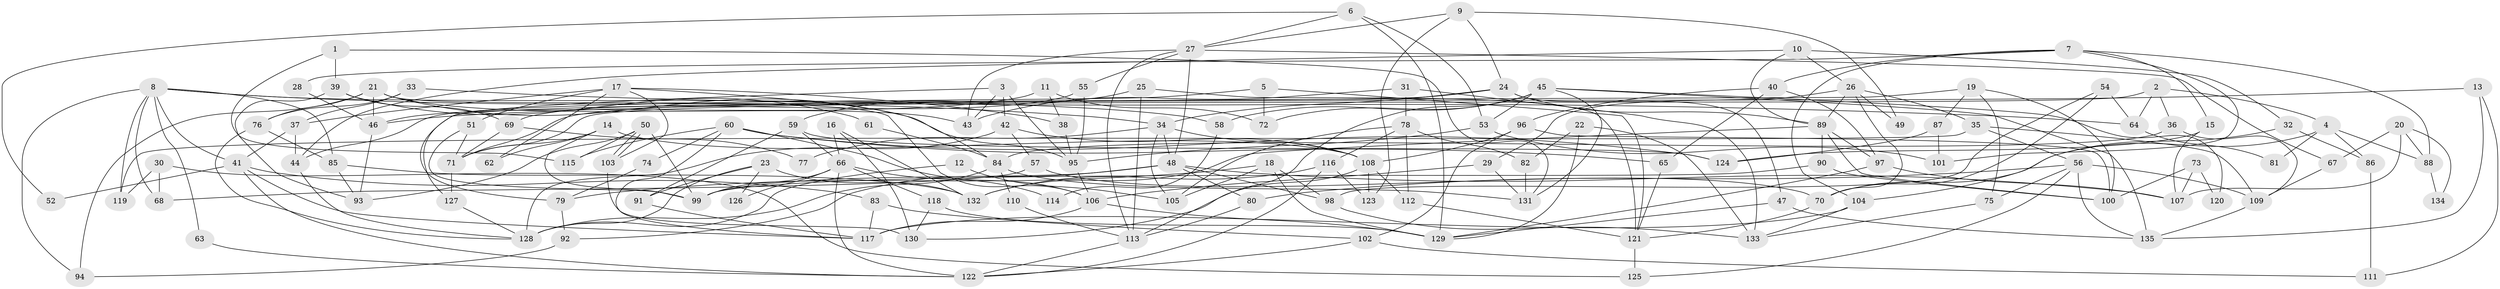 // Generated by graph-tools (version 1.1) at 2025/50/03/09/25 03:50:12]
// undirected, 135 vertices, 270 edges
graph export_dot {
graph [start="1"]
  node [color=gray90,style=filled];
  1;
  2;
  3;
  4;
  5;
  6;
  7;
  8;
  9;
  10;
  11;
  12;
  13;
  14;
  15;
  16;
  17;
  18;
  19;
  20;
  21;
  22;
  23;
  24;
  25;
  26;
  27;
  28;
  29;
  30;
  31;
  32;
  33;
  34;
  35;
  36;
  37;
  38;
  39;
  40;
  41;
  42;
  43;
  44;
  45;
  46;
  47;
  48;
  49;
  50;
  51;
  52;
  53;
  54;
  55;
  56;
  57;
  58;
  59;
  60;
  61;
  62;
  63;
  64;
  65;
  66;
  67;
  68;
  69;
  70;
  71;
  72;
  73;
  74;
  75;
  76;
  77;
  78;
  79;
  80;
  81;
  82;
  83;
  84;
  85;
  86;
  87;
  88;
  89;
  90;
  91;
  92;
  93;
  94;
  95;
  96;
  97;
  98;
  99;
  100;
  101;
  102;
  103;
  104;
  105;
  106;
  107;
  108;
  109;
  110;
  111;
  112;
  113;
  114;
  115;
  116;
  117;
  118;
  119;
  120;
  121;
  122;
  123;
  124;
  125;
  126;
  127;
  128;
  129;
  130;
  131;
  132;
  133;
  134;
  135;
  1 -- 115;
  1 -- 39;
  1 -- 131;
  2 -- 71;
  2 -- 64;
  2 -- 4;
  2 -- 36;
  3 -- 43;
  3 -- 95;
  3 -- 42;
  3 -- 79;
  4 -- 70;
  4 -- 81;
  4 -- 86;
  4 -- 88;
  5 -- 44;
  5 -- 121;
  5 -- 72;
  6 -- 129;
  6 -- 27;
  6 -- 52;
  6 -- 53;
  7 -- 40;
  7 -- 104;
  7 -- 15;
  7 -- 28;
  7 -- 88;
  7 -- 101;
  8 -- 94;
  8 -- 34;
  8 -- 41;
  8 -- 58;
  8 -- 63;
  8 -- 68;
  8 -- 85;
  8 -- 119;
  9 -- 27;
  9 -- 24;
  9 -- 49;
  9 -- 123;
  10 -- 26;
  10 -- 32;
  10 -- 44;
  10 -- 89;
  11 -- 72;
  11 -- 38;
  11 -- 46;
  12 -- 128;
  12 -- 105;
  13 -- 46;
  13 -- 135;
  13 -- 111;
  14 -- 108;
  14 -- 99;
  14 -- 62;
  14 -- 71;
  15 -- 124;
  15 -- 107;
  16 -- 130;
  16 -- 132;
  16 -- 66;
  17 -- 37;
  17 -- 103;
  17 -- 38;
  17 -- 51;
  17 -- 62;
  17 -- 84;
  18 -- 98;
  18 -- 129;
  18 -- 79;
  18 -- 105;
  19 -- 100;
  19 -- 127;
  19 -- 75;
  19 -- 87;
  20 -- 107;
  20 -- 88;
  20 -- 67;
  20 -- 134;
  21 -- 46;
  21 -- 76;
  21 -- 43;
  21 -- 94;
  21 -- 95;
  21 -- 106;
  22 -- 133;
  22 -- 82;
  22 -- 129;
  23 -- 132;
  23 -- 128;
  23 -- 91;
  23 -- 126;
  24 -- 89;
  24 -- 47;
  24 -- 34;
  24 -- 71;
  25 -- 59;
  25 -- 121;
  25 -- 113;
  26 -- 89;
  26 -- 29;
  26 -- 35;
  26 -- 49;
  26 -- 70;
  27 -- 113;
  27 -- 67;
  27 -- 43;
  27 -- 48;
  27 -- 55;
  28 -- 46;
  29 -- 106;
  29 -- 131;
  30 -- 125;
  30 -- 119;
  30 -- 68;
  31 -- 43;
  31 -- 78;
  31 -- 133;
  32 -- 104;
  32 -- 86;
  33 -- 76;
  33 -- 37;
  33 -- 64;
  34 -- 108;
  34 -- 48;
  34 -- 77;
  34 -- 105;
  35 -- 56;
  35 -- 109;
  35 -- 119;
  36 -- 109;
  36 -- 84;
  37 -- 41;
  37 -- 44;
  38 -- 95;
  39 -- 69;
  39 -- 93;
  39 -- 61;
  40 -- 96;
  40 -- 97;
  40 -- 65;
  41 -- 122;
  41 -- 52;
  41 -- 83;
  41 -- 117;
  42 -- 108;
  42 -- 57;
  42 -- 128;
  44 -- 128;
  45 -- 131;
  45 -- 53;
  45 -- 58;
  45 -- 72;
  45 -- 113;
  45 -- 120;
  45 -- 135;
  46 -- 93;
  47 -- 129;
  47 -- 135;
  48 -- 80;
  48 -- 92;
  48 -- 98;
  48 -- 99;
  48 -- 107;
  50 -- 103;
  50 -- 103;
  50 -- 99;
  50 -- 93;
  50 -- 115;
  51 -- 71;
  51 -- 99;
  53 -- 95;
  53 -- 101;
  54 -- 98;
  54 -- 70;
  54 -- 64;
  55 -- 95;
  55 -- 69;
  56 -- 109;
  56 -- 80;
  56 -- 75;
  56 -- 125;
  56 -- 135;
  57 -- 68;
  57 -- 70;
  58 -- 114;
  59 -- 124;
  59 -- 66;
  59 -- 91;
  60 -- 106;
  60 -- 117;
  60 -- 65;
  60 -- 74;
  60 -- 115;
  60 -- 124;
  61 -- 84;
  63 -- 122;
  64 -- 81;
  65 -- 121;
  66 -- 99;
  66 -- 114;
  66 -- 118;
  66 -- 122;
  66 -- 126;
  67 -- 109;
  69 -- 71;
  69 -- 77;
  70 -- 121;
  71 -- 127;
  73 -- 100;
  73 -- 107;
  73 -- 120;
  74 -- 79;
  75 -- 133;
  76 -- 85;
  76 -- 128;
  78 -- 105;
  78 -- 112;
  78 -- 82;
  78 -- 116;
  79 -- 92;
  80 -- 113;
  82 -- 131;
  83 -- 117;
  83 -- 102;
  84 -- 110;
  84 -- 128;
  84 -- 131;
  85 -- 132;
  85 -- 93;
  86 -- 111;
  87 -- 101;
  87 -- 124;
  88 -- 134;
  89 -- 97;
  89 -- 90;
  89 -- 100;
  89 -- 132;
  90 -- 99;
  90 -- 100;
  91 -- 117;
  92 -- 94;
  95 -- 106;
  96 -- 100;
  96 -- 102;
  96 -- 108;
  97 -- 107;
  97 -- 129;
  98 -- 133;
  102 -- 122;
  102 -- 111;
  103 -- 130;
  104 -- 133;
  104 -- 117;
  106 -- 117;
  106 -- 129;
  108 -- 123;
  108 -- 112;
  108 -- 130;
  109 -- 135;
  110 -- 113;
  112 -- 121;
  113 -- 122;
  116 -- 122;
  116 -- 123;
  116 -- 132;
  118 -- 129;
  118 -- 130;
  121 -- 125;
  127 -- 128;
}
